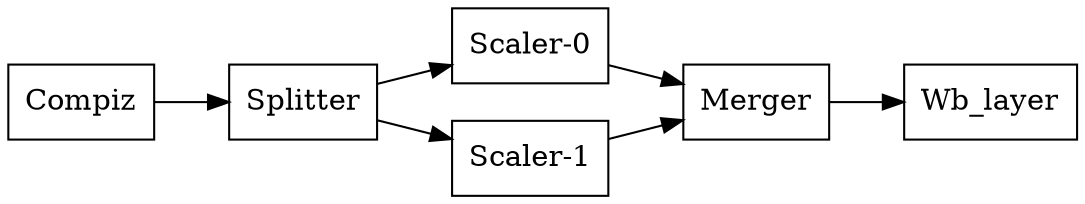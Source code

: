 digraph writeback_data_flow {
   rankdir=LR;
   node [shape=box]

   "Compiz" -> "Splitter"
   "Splitter" -> "Scaler-0" -> "Merger"
   "Splitter" -> "Scaler-1" -> "Merger"
   "Merger" -> "Wb_layer"
}